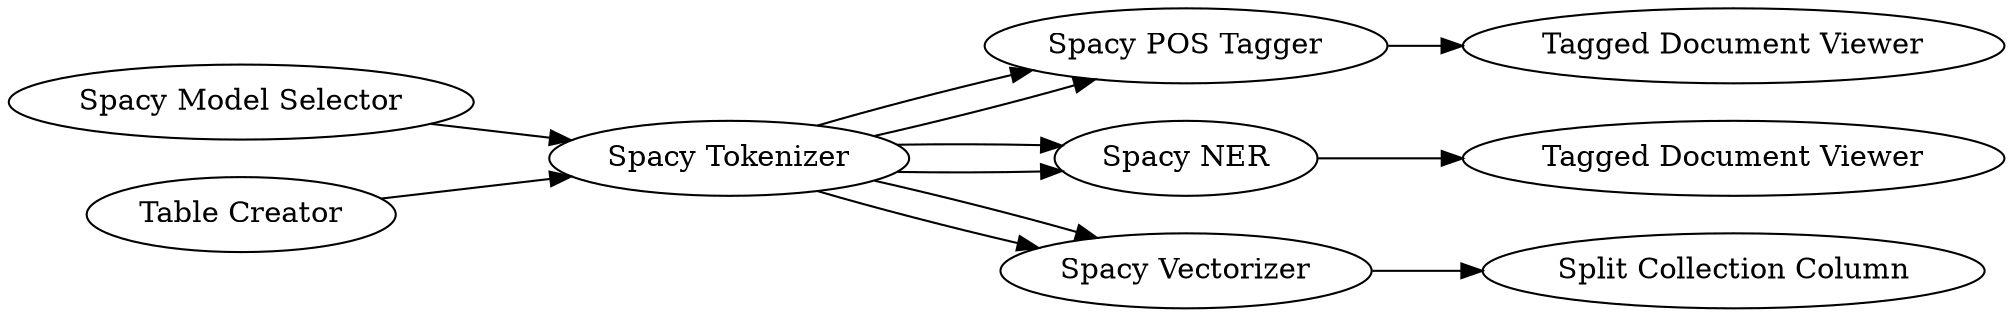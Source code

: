 digraph {
	1 [label="Spacy Model Selector"]
	2 [label="Spacy Tokenizer"]
	3 [label="Spacy POS Tagger"]
	4 [label="Spacy NER"]
	5 [label="Spacy Vectorizer"]
	6 [label="Table Creator"]
	7 [label="Tagged Document Viewer"]
	8 [label="Tagged Document Viewer"]
	9 [label="Split Collection Column"]
	1 -> 2
	2 -> 3
	2 -> 3
	2 -> 4
	2 -> 4
	2 -> 5
	2 -> 5
	3 -> 8
	4 -> 7
	5 -> 9
	6 -> 2
	rankdir=LR
}
